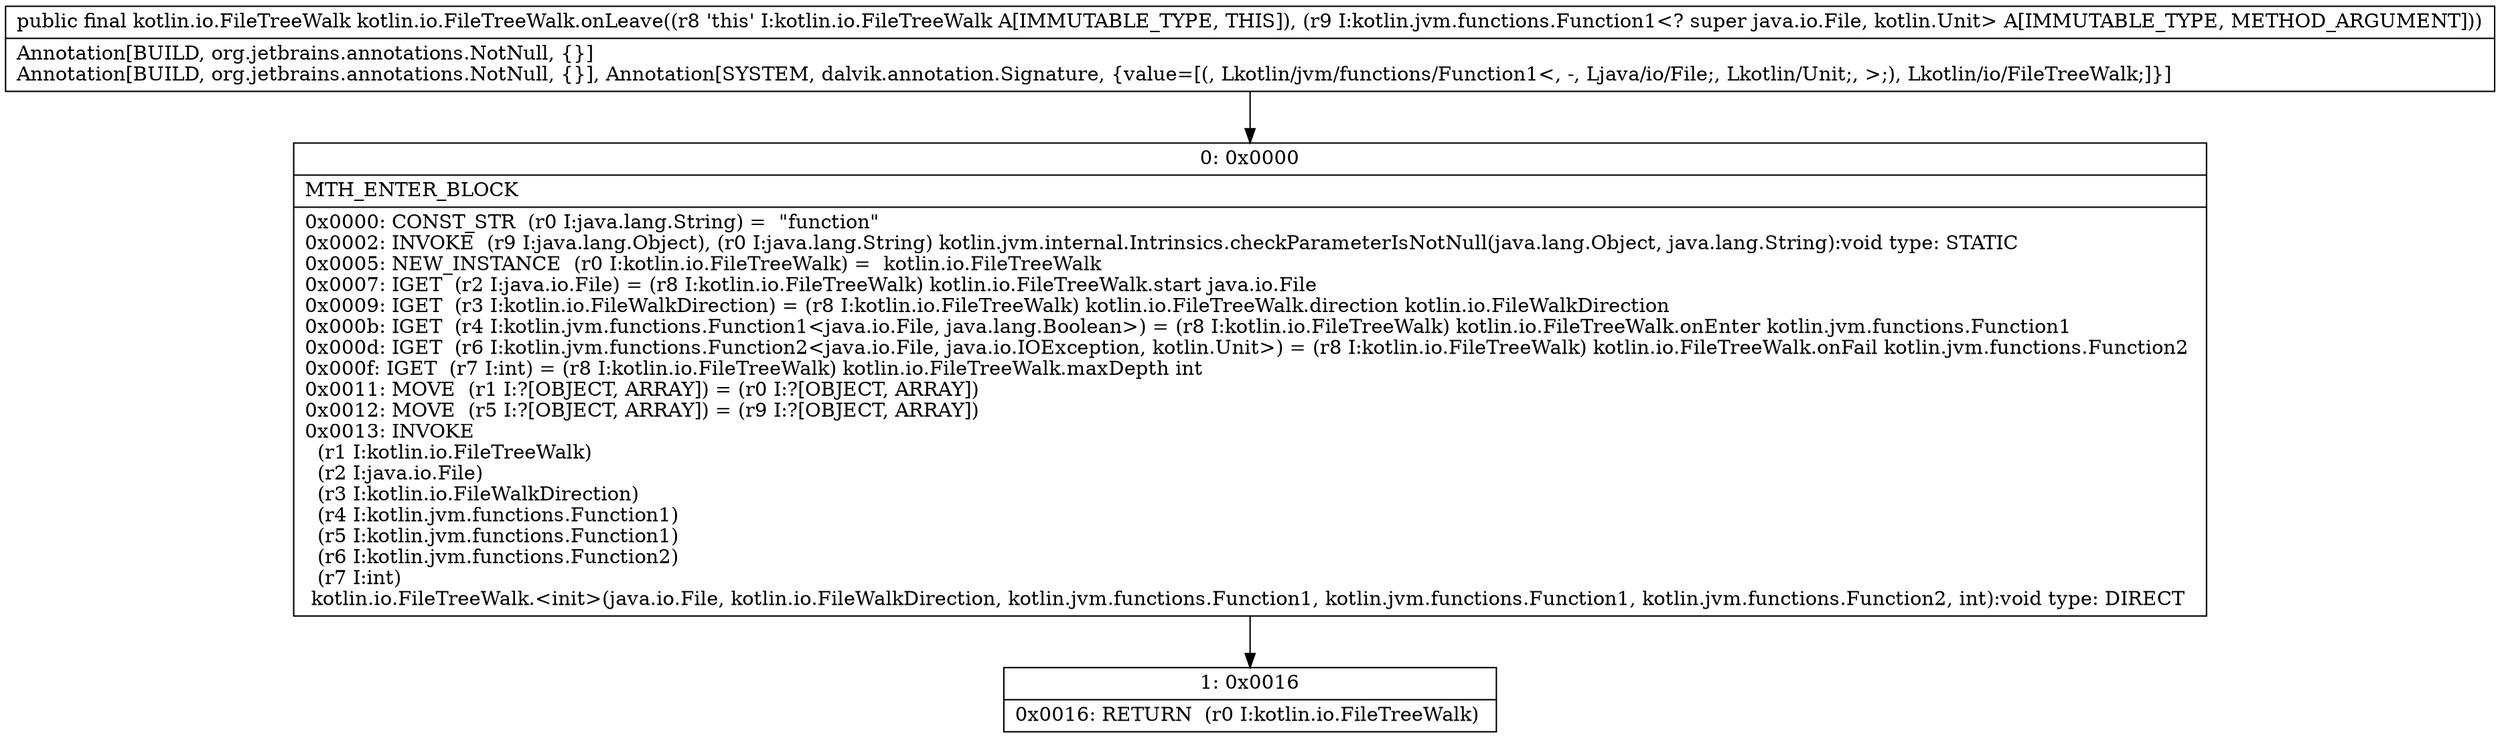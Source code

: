 digraph "CFG forkotlin.io.FileTreeWalk.onLeave(Lkotlin\/jvm\/functions\/Function1;)Lkotlin\/io\/FileTreeWalk;" {
Node_0 [shape=record,label="{0\:\ 0x0000|MTH_ENTER_BLOCK\l|0x0000: CONST_STR  (r0 I:java.lang.String) =  \"function\" \l0x0002: INVOKE  (r9 I:java.lang.Object), (r0 I:java.lang.String) kotlin.jvm.internal.Intrinsics.checkParameterIsNotNull(java.lang.Object, java.lang.String):void type: STATIC \l0x0005: NEW_INSTANCE  (r0 I:kotlin.io.FileTreeWalk) =  kotlin.io.FileTreeWalk \l0x0007: IGET  (r2 I:java.io.File) = (r8 I:kotlin.io.FileTreeWalk) kotlin.io.FileTreeWalk.start java.io.File \l0x0009: IGET  (r3 I:kotlin.io.FileWalkDirection) = (r8 I:kotlin.io.FileTreeWalk) kotlin.io.FileTreeWalk.direction kotlin.io.FileWalkDirection \l0x000b: IGET  (r4 I:kotlin.jvm.functions.Function1\<java.io.File, java.lang.Boolean\>) = (r8 I:kotlin.io.FileTreeWalk) kotlin.io.FileTreeWalk.onEnter kotlin.jvm.functions.Function1 \l0x000d: IGET  (r6 I:kotlin.jvm.functions.Function2\<java.io.File, java.io.IOException, kotlin.Unit\>) = (r8 I:kotlin.io.FileTreeWalk) kotlin.io.FileTreeWalk.onFail kotlin.jvm.functions.Function2 \l0x000f: IGET  (r7 I:int) = (r8 I:kotlin.io.FileTreeWalk) kotlin.io.FileTreeWalk.maxDepth int \l0x0011: MOVE  (r1 I:?[OBJECT, ARRAY]) = (r0 I:?[OBJECT, ARRAY]) \l0x0012: MOVE  (r5 I:?[OBJECT, ARRAY]) = (r9 I:?[OBJECT, ARRAY]) \l0x0013: INVOKE  \l  (r1 I:kotlin.io.FileTreeWalk)\l  (r2 I:java.io.File)\l  (r3 I:kotlin.io.FileWalkDirection)\l  (r4 I:kotlin.jvm.functions.Function1)\l  (r5 I:kotlin.jvm.functions.Function1)\l  (r6 I:kotlin.jvm.functions.Function2)\l  (r7 I:int)\l kotlin.io.FileTreeWalk.\<init\>(java.io.File, kotlin.io.FileWalkDirection, kotlin.jvm.functions.Function1, kotlin.jvm.functions.Function1, kotlin.jvm.functions.Function2, int):void type: DIRECT \l}"];
Node_1 [shape=record,label="{1\:\ 0x0016|0x0016: RETURN  (r0 I:kotlin.io.FileTreeWalk) \l}"];
MethodNode[shape=record,label="{public final kotlin.io.FileTreeWalk kotlin.io.FileTreeWalk.onLeave((r8 'this' I:kotlin.io.FileTreeWalk A[IMMUTABLE_TYPE, THIS]), (r9 I:kotlin.jvm.functions.Function1\<? super java.io.File, kotlin.Unit\> A[IMMUTABLE_TYPE, METHOD_ARGUMENT]))  | Annotation[BUILD, org.jetbrains.annotations.NotNull, \{\}]\lAnnotation[BUILD, org.jetbrains.annotations.NotNull, \{\}], Annotation[SYSTEM, dalvik.annotation.Signature, \{value=[(, Lkotlin\/jvm\/functions\/Function1\<, \-, Ljava\/io\/File;, Lkotlin\/Unit;, \>;), Lkotlin\/io\/FileTreeWalk;]\}]\l}"];
MethodNode -> Node_0;
Node_0 -> Node_1;
}

